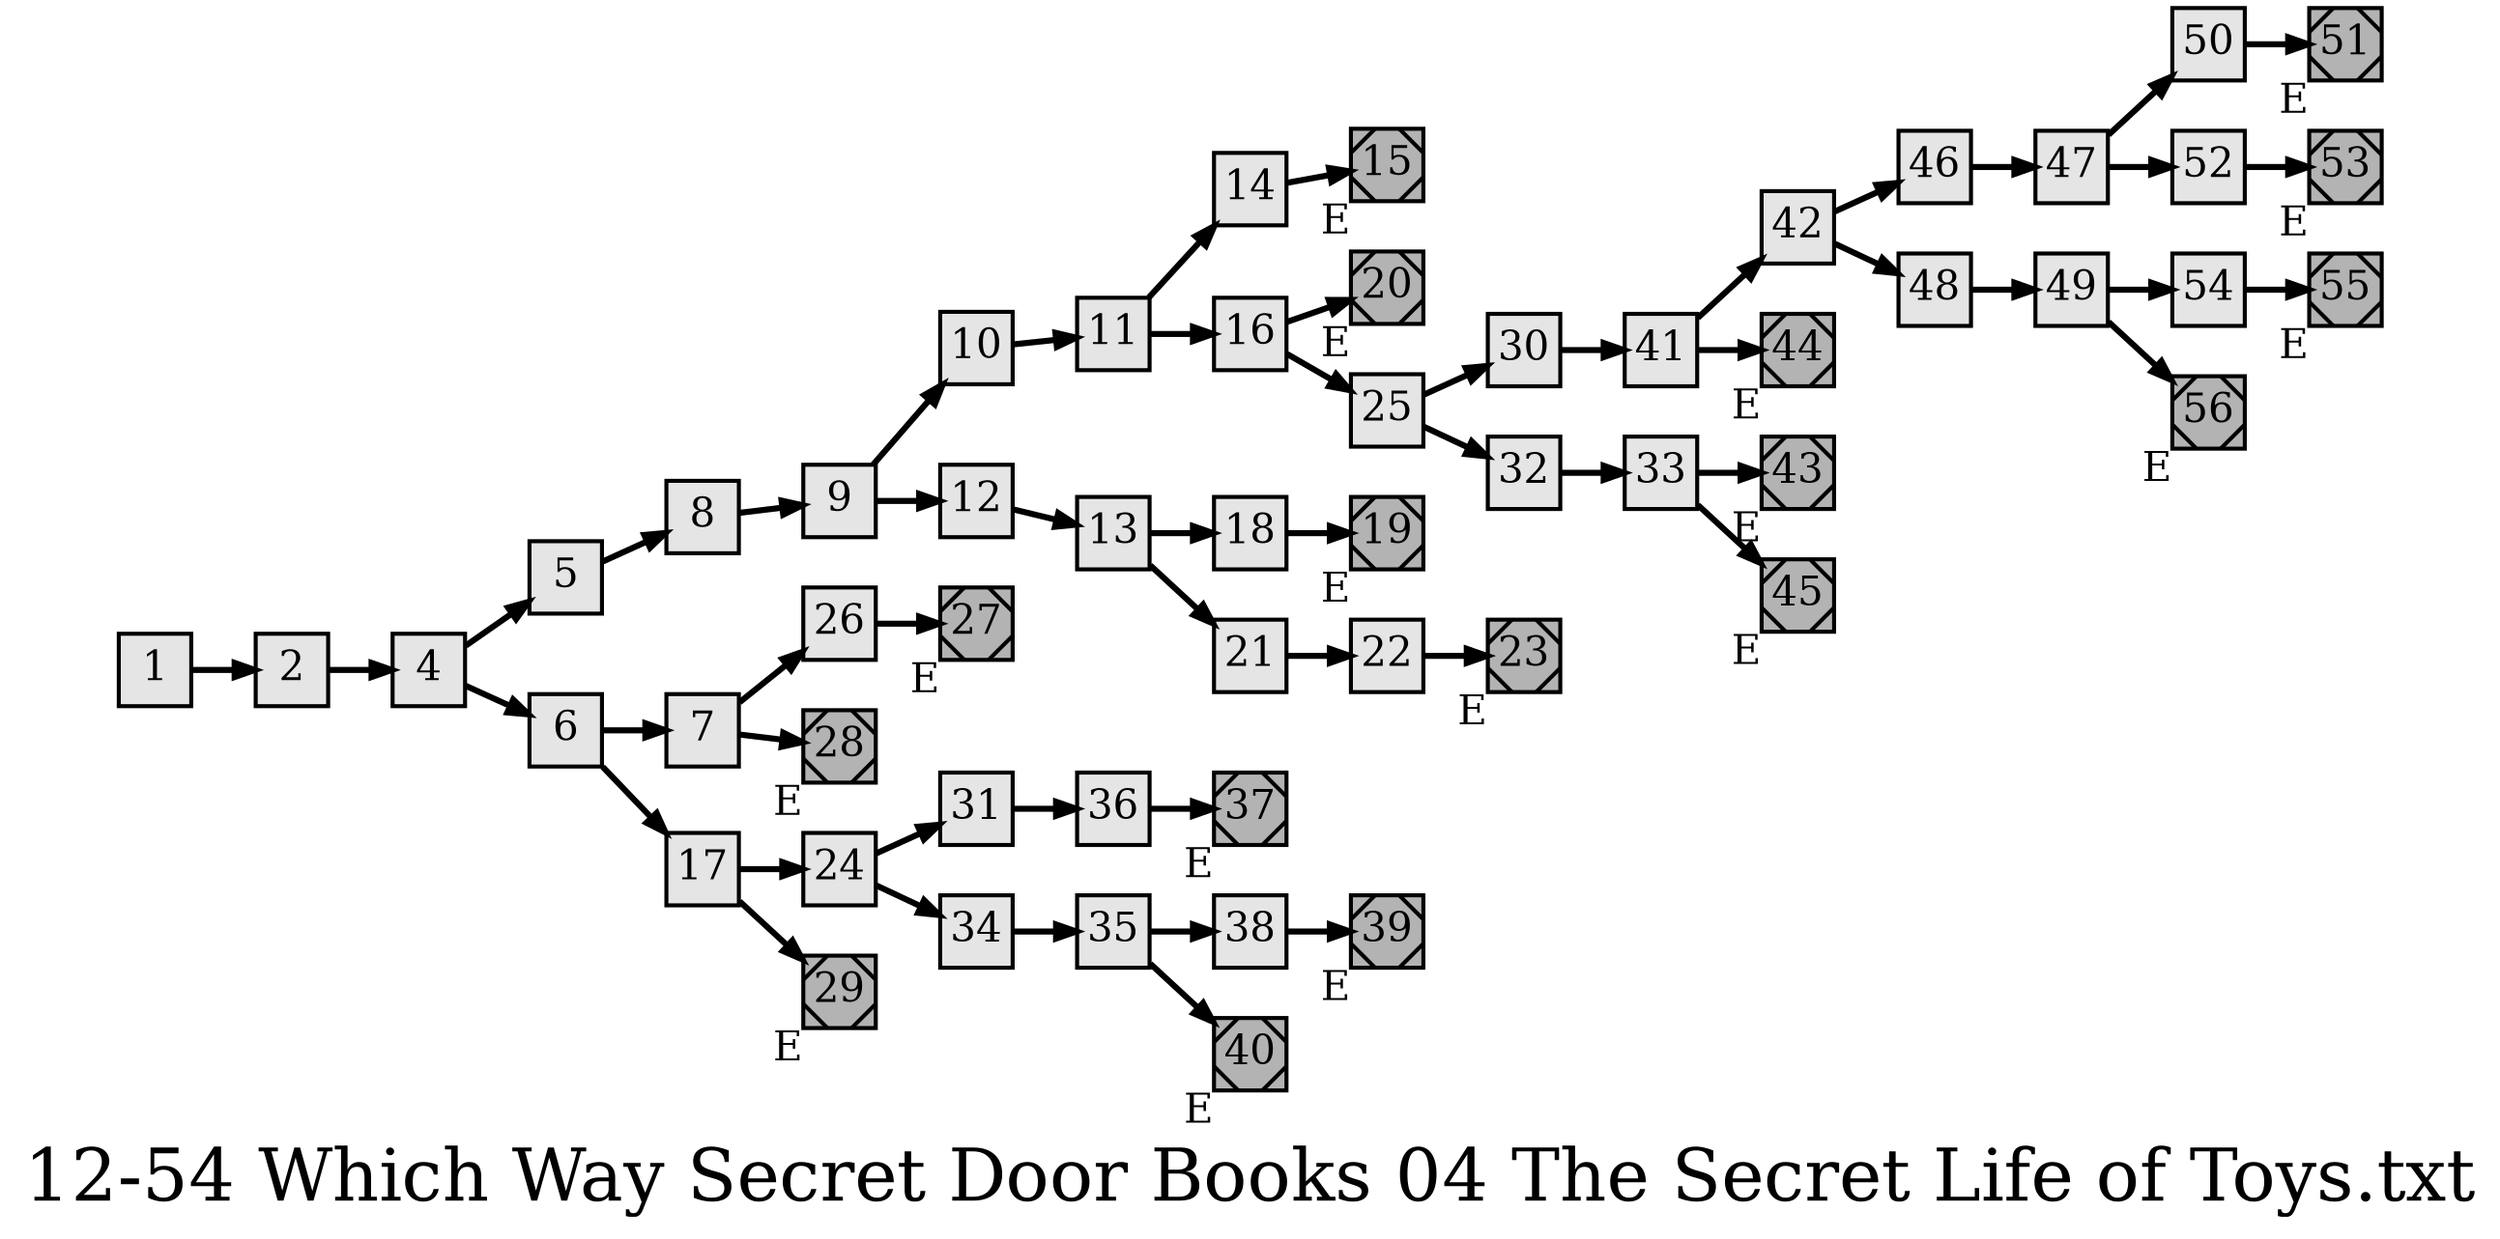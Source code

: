digraph g{
  graph [ label="12-54 Which Way Secret Door Books 04 The Secret Life of Toys.txt" rankdir=LR, ordering=out, fontsize=36, nodesep="0.35", ranksep="0.45"];
  node  [shape=rect, penwidth=2, fontsize=20, style=filled, fillcolor=grey90, margin="0,0", labelfloat=true, regular=true, fixedsize=true];
  edge  [labelfloat=true, penwidth=3, fontsize=12];

  1 -> 2;
  2 -> 4;
  4 -> 5;
  4 -> 6;
  5 -> 8;
  6 -> 7;
  6 -> 17;
  7 -> 26;
  7 -> 28;
  8 -> 9;
  9 -> 10;
  9 -> 12;
  10 -> 11;
  11 -> 14;
  11 -> 16;
  12 -> 13;
  13 -> 18;
  13 -> 21;
  14 -> 15;
  15	[ xlabel="E", shape=Msquare, fontsize=20, fillcolor=grey70 ];
  16 -> 20;
  16 -> 25;
  17 -> 24;
  17 -> 29;
  18 -> 19;
  19	[ xlabel="E", shape=Msquare, fontsize=20, fillcolor=grey70 ];
  20	[ xlabel="E", shape=Msquare, fontsize=20, fillcolor=grey70 ];
  21 -> 22;
  22 -> 23;
  23	[ xlabel="E", shape=Msquare, fontsize=20, fillcolor=grey70 ];
  24 -> 31;
  24 -> 34;
  25 -> 30;
  25 -> 32;
  26 -> 27;
  27	[ xlabel="E", shape=Msquare, fontsize=20, fillcolor=grey70 ];
  28	[ xlabel="E", shape=Msquare, fontsize=20, fillcolor=grey70 ];
  29	[ xlabel="E", shape=Msquare, fontsize=20, fillcolor=grey70 ];
  30 -> 41;
  31 -> 36;
  32 -> 33;
  33 -> 43;
  33 -> 45;
  34 -> 35;
  35 -> 38;
  35 -> 40;
  36 -> 37;
  37	[ xlabel="E", shape=Msquare, fontsize=20, fillcolor=grey70 ];
  38 -> 39;
  39	[ xlabel="E", shape=Msquare, fontsize=20, fillcolor=grey70 ];
  40	[ xlabel="E", shape=Msquare, fontsize=20, fillcolor=grey70 ];
  41 -> 42;
  41 -> 44;
  42 -> 46;
  42 -> 48;
  43	[ xlabel="E", shape=Msquare, fontsize=20, fillcolor=grey70 ];
  44	[ xlabel="E", shape=Msquare, fontsize=20, fillcolor=grey70 ];
  45	[ xlabel="E", shape=Msquare, fontsize=20, fillcolor=grey70 ];
  46 -> 47;
  47 -> 50;
  47 -> 52;
  48 -> 49;
  49 -> 54;
  49 -> 56;
  50 -> 51;
  51	[ xlabel="E", shape=Msquare, fontsize=20, fillcolor=grey70 ];
  52 -> 53;
  53	[ xlabel="E", shape=Msquare, fontsize=20, fillcolor=grey70 ];
  54 -> 55;
  55	[ xlabel="E", shape=Msquare, fontsize=20, fillcolor=grey70 ];
  56	[ xlabel="E", shape=Msquare, fontsize=20, fillcolor=grey70 ];
}

